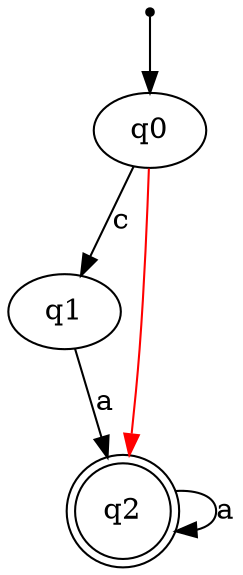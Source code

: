 digraph {
	inic[shape=point];
    inic->q0;
    q0->q1 [label="c"];
    q1->q2 [label="a"];
    q2->q2 [label="a"];
    
    q0->q2 [color=red];
    
    q2[shape=doublecircle];
}